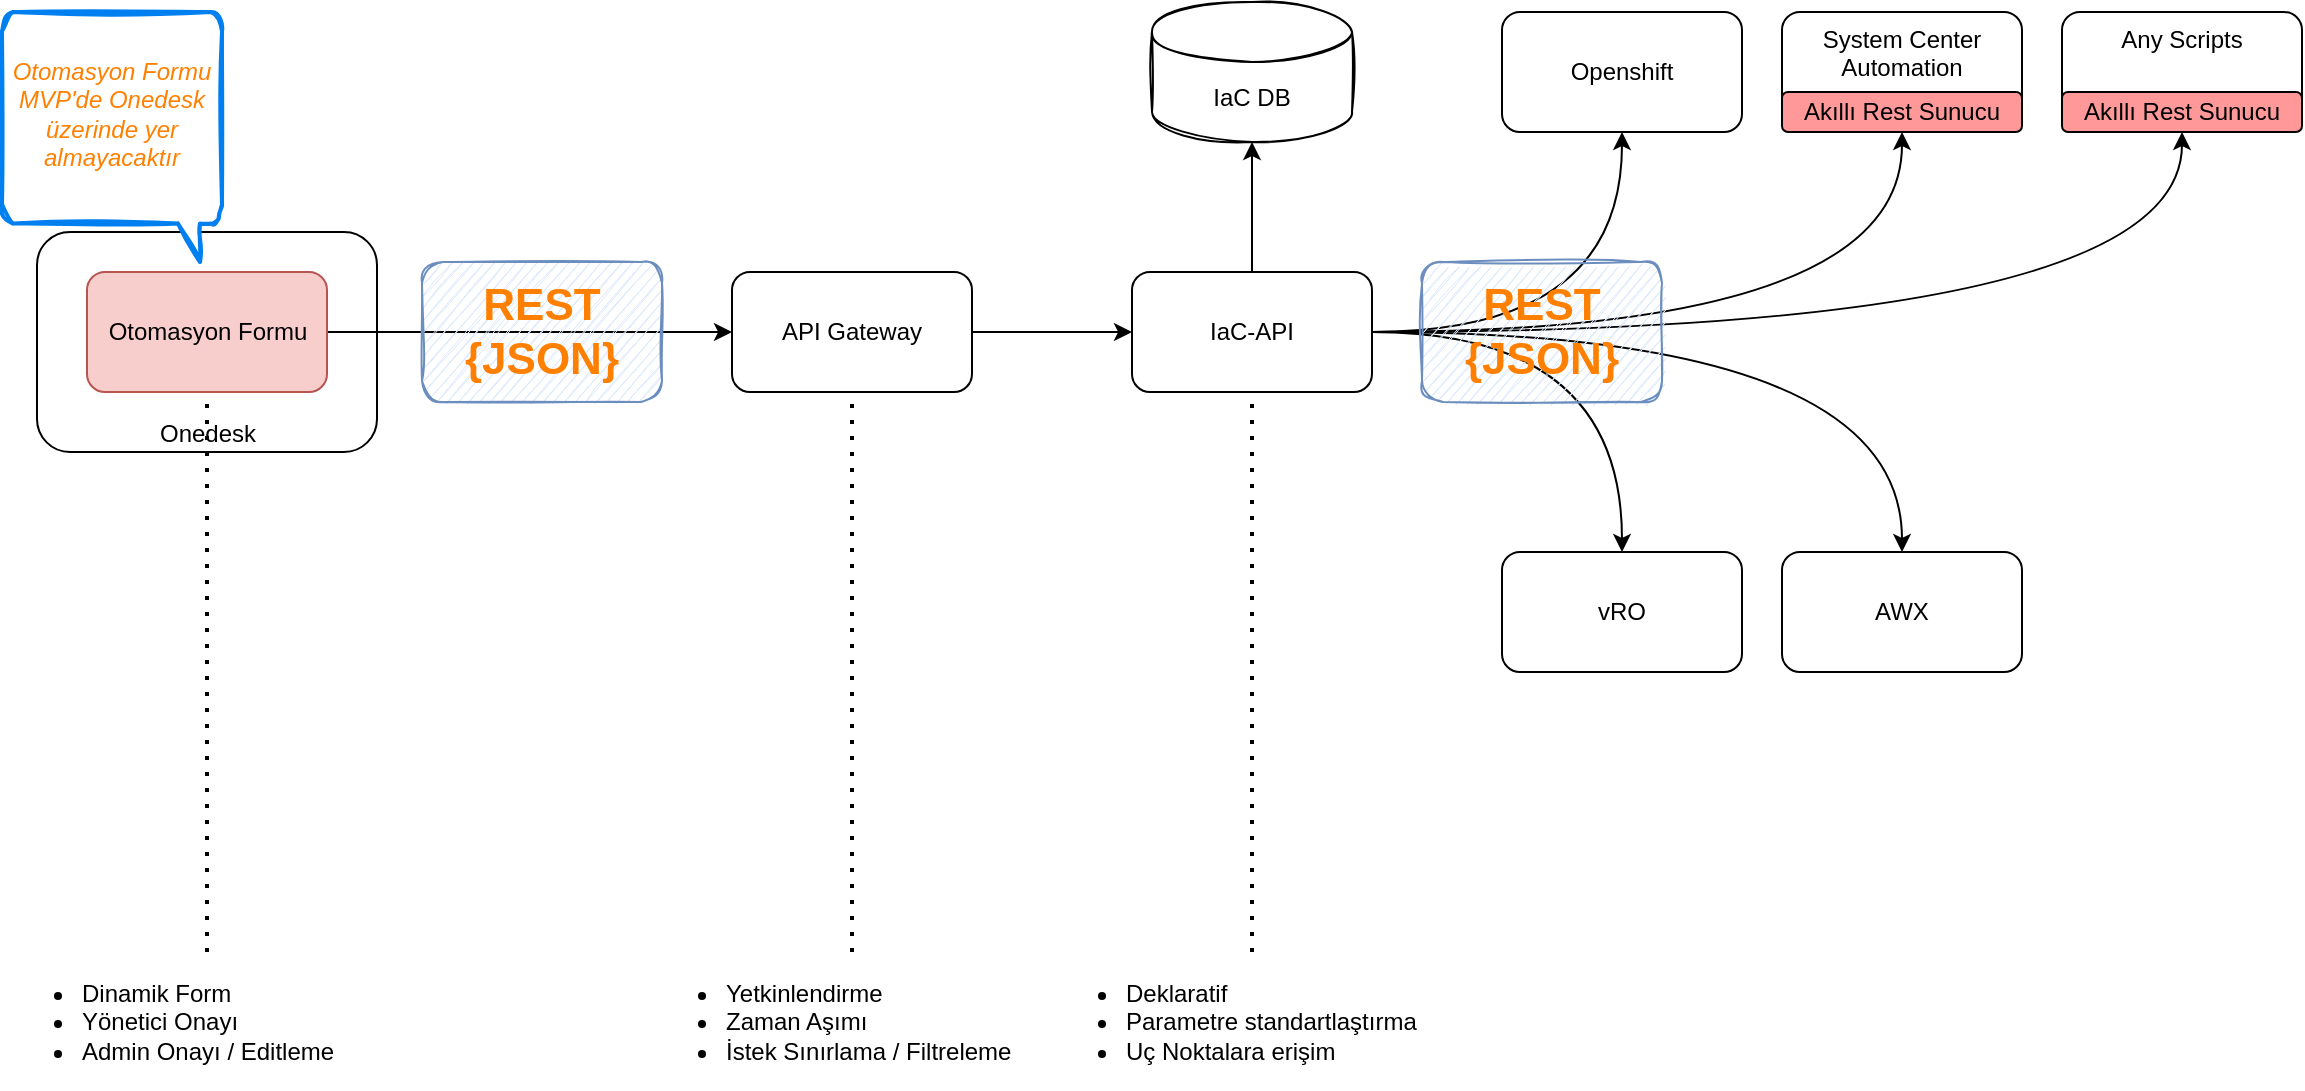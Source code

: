 <mxfile version="14.6.10" type="github" pages="2">
  <diagram id="VId-ajfQ98P209X-Y0n-" name="Genel Bakış">
    <mxGraphModel dx="2148" dy="865" grid="1" gridSize="10" guides="1" tooltips="1" connect="1" arrows="1" fold="1" page="1" pageScale="1" pageWidth="850" pageHeight="1100" math="0" shadow="0">
      <root>
        <mxCell id="0" />
        <mxCell id="1" parent="0" />
        <mxCell id="7JM_dHLCx0jgmLOJxTqQ-1" value="Onedesk" style="rounded=1;whiteSpace=wrap;html=1;verticalAlign=bottom;" parent="1" vertex="1">
          <mxGeometry x="-42.5" y="240" width="170" height="110" as="geometry" />
        </mxCell>
        <mxCell id="7JM_dHLCx0jgmLOJxTqQ-5" value="" style="edgeStyle=orthogonalEdgeStyle;rounded=0;orthogonalLoop=1;jettySize=auto;html=1;" parent="1" source="7JM_dHLCx0jgmLOJxTqQ-2" target="7JM_dHLCx0jgmLOJxTqQ-4" edge="1">
          <mxGeometry relative="1" as="geometry" />
        </mxCell>
        <mxCell id="7JM_dHLCx0jgmLOJxTqQ-2" value="Otomasyon Formu" style="whiteSpace=wrap;html=1;rounded=1;fillColor=#f8cecc;strokeColor=#b85450;" parent="1" vertex="1">
          <mxGeometry x="-17.5" y="260" width="120" height="60" as="geometry" />
        </mxCell>
        <mxCell id="7JM_dHLCx0jgmLOJxTqQ-7" value="" style="edgeStyle=orthogonalEdgeStyle;rounded=0;orthogonalLoop=1;jettySize=auto;html=1;" parent="1" source="7JM_dHLCx0jgmLOJxTqQ-4" target="7JM_dHLCx0jgmLOJxTqQ-6" edge="1">
          <mxGeometry relative="1" as="geometry" />
        </mxCell>
        <mxCell id="7JM_dHLCx0jgmLOJxTqQ-4" value="API Gateway" style="whiteSpace=wrap;html=1;rounded=1;" parent="1" vertex="1">
          <mxGeometry x="305" y="260" width="120" height="60" as="geometry" />
        </mxCell>
        <mxCell id="7JM_dHLCx0jgmLOJxTqQ-11" value="" style="edgeStyle=orthogonalEdgeStyle;orthogonalLoop=1;jettySize=auto;html=1;curved=1;" parent="1" source="7JM_dHLCx0jgmLOJxTqQ-6" target="7JM_dHLCx0jgmLOJxTqQ-10" edge="1">
          <mxGeometry relative="1" as="geometry" />
        </mxCell>
        <mxCell id="7JM_dHLCx0jgmLOJxTqQ-13" value="" style="edgeStyle=orthogonalEdgeStyle;curved=1;orthogonalLoop=1;jettySize=auto;html=1;" parent="1" source="7JM_dHLCx0jgmLOJxTqQ-6" target="7JM_dHLCx0jgmLOJxTqQ-12" edge="1">
          <mxGeometry relative="1" as="geometry" />
        </mxCell>
        <mxCell id="7JM_dHLCx0jgmLOJxTqQ-15" style="edgeStyle=orthogonalEdgeStyle;curved=1;orthogonalLoop=1;jettySize=auto;html=1;exitX=1;exitY=0.5;exitDx=0;exitDy=0;entryX=0.5;entryY=0;entryDx=0;entryDy=0;" parent="1" source="7JM_dHLCx0jgmLOJxTqQ-6" target="7JM_dHLCx0jgmLOJxTqQ-17" edge="1">
          <mxGeometry relative="1" as="geometry">
            <mxPoint x="830" y="350" as="targetPoint" />
          </mxGeometry>
        </mxCell>
        <mxCell id="7JM_dHLCx0jgmLOJxTqQ-18" style="edgeStyle=orthogonalEdgeStyle;curved=1;orthogonalLoop=1;jettySize=auto;html=1;exitX=1;exitY=0.5;exitDx=0;exitDy=0;" parent="1" source="7JM_dHLCx0jgmLOJxTqQ-6" target="7JM_dHLCx0jgmLOJxTqQ-19" edge="1">
          <mxGeometry relative="1" as="geometry">
            <mxPoint x="840" y="190" as="targetPoint" />
          </mxGeometry>
        </mxCell>
        <mxCell id="7JM_dHLCx0jgmLOJxTqQ-21" style="edgeStyle=orthogonalEdgeStyle;curved=1;orthogonalLoop=1;jettySize=auto;html=1;exitX=1;exitY=0.5;exitDx=0;exitDy=0;" parent="1" source="7JM_dHLCx0jgmLOJxTqQ-6" target="7JM_dHLCx0jgmLOJxTqQ-22" edge="1">
          <mxGeometry relative="1" as="geometry">
            <mxPoint x="990" y="190" as="targetPoint" />
          </mxGeometry>
        </mxCell>
        <mxCell id="8VDNmyt1V28xNYrLHUua-4" value="" style="edgeStyle=orthogonalEdgeStyle;rounded=0;orthogonalLoop=1;jettySize=auto;html=1;" edge="1" parent="1" source="7JM_dHLCx0jgmLOJxTqQ-6" target="8VDNmyt1V28xNYrLHUua-2">
          <mxGeometry relative="1" as="geometry" />
        </mxCell>
        <mxCell id="7JM_dHLCx0jgmLOJxTqQ-6" value="IaC-API" style="whiteSpace=wrap;html=1;rounded=1;" parent="1" vertex="1">
          <mxGeometry x="505" y="260" width="120" height="60" as="geometry" />
        </mxCell>
        <mxCell id="7JM_dHLCx0jgmLOJxTqQ-10" value="vRO" style="whiteSpace=wrap;html=1;rounded=1;" parent="1" vertex="1">
          <mxGeometry x="690" y="400" width="120" height="60" as="geometry" />
        </mxCell>
        <mxCell id="7JM_dHLCx0jgmLOJxTqQ-12" value="Openshift" style="whiteSpace=wrap;html=1;rounded=1;" parent="1" vertex="1">
          <mxGeometry x="690" y="130" width="120" height="60" as="geometry" />
        </mxCell>
        <mxCell id="7JM_dHLCx0jgmLOJxTqQ-17" value="AWX" style="rounded=1;whiteSpace=wrap;html=1;" parent="1" vertex="1">
          <mxGeometry x="830" y="400" width="120" height="60" as="geometry" />
        </mxCell>
        <mxCell id="7JM_dHLCx0jgmLOJxTqQ-19" value="System Center Automation" style="rounded=1;whiteSpace=wrap;html=1;verticalAlign=top;" parent="1" vertex="1">
          <mxGeometry x="830" y="130" width="120" height="60" as="geometry" />
        </mxCell>
        <mxCell id="7JM_dHLCx0jgmLOJxTqQ-22" value="Any Scripts" style="rounded=1;whiteSpace=wrap;html=1;verticalAlign=top;" parent="1" vertex="1">
          <mxGeometry x="970" y="130" width="120" height="60" as="geometry" />
        </mxCell>
        <mxCell id="7JM_dHLCx0jgmLOJxTqQ-23" value="Akıllı Rest Sunucu" style="rounded=1;whiteSpace=wrap;html=1;fillColor=#FF9999;" parent="1" vertex="1">
          <mxGeometry x="970" y="170" width="120" height="20" as="geometry" />
        </mxCell>
        <mxCell id="7JM_dHLCx0jgmLOJxTqQ-25" value="Akıllı Rest Sunucu" style="rounded=1;whiteSpace=wrap;html=1;fillColor=#FF9999;" parent="1" vertex="1">
          <mxGeometry x="830" y="170" width="120" height="20" as="geometry" />
        </mxCell>
        <mxCell id="7JM_dHLCx0jgmLOJxTqQ-35" value="" style="endArrow=none;dashed=1;html=1;dashPattern=1 3;strokeWidth=2;entryX=0.5;entryY=1;entryDx=0;entryDy=0;exitX=0.5;exitY=0;exitDx=0;exitDy=0;" parent="1" source="7JM_dHLCx0jgmLOJxTqQ-37" target="7JM_dHLCx0jgmLOJxTqQ-2" edge="1">
          <mxGeometry width="50" height="50" relative="1" as="geometry">
            <mxPoint x="42.5" y="470" as="sourcePoint" />
            <mxPoint x="77.5" y="380" as="targetPoint" />
          </mxGeometry>
        </mxCell>
        <mxCell id="7JM_dHLCx0jgmLOJxTqQ-37" value="&lt;ul&gt;&lt;li&gt;Dinamik Form&lt;br&gt;&lt;/li&gt;&lt;li&gt;Yönetici Onayı&lt;/li&gt;&lt;li&gt;Admin Onayı / Editleme&lt;/li&gt;&lt;/ul&gt;" style="text;html=1;strokeColor=none;fillColor=none;align=left;verticalAlign=middle;whiteSpace=wrap;rounded=0;dashed=1;spacingTop=10;spacing=0;" parent="1" vertex="1">
          <mxGeometry x="-60" y="600" width="205" height="60" as="geometry" />
        </mxCell>
        <mxCell id="7JM_dHLCx0jgmLOJxTqQ-38" value="" style="endArrow=none;dashed=1;html=1;dashPattern=1 3;strokeWidth=2;entryX=0.5;entryY=1;entryDx=0;entryDy=0;exitX=0.5;exitY=0;exitDx=0;exitDy=0;" parent="1" source="7JM_dHLCx0jgmLOJxTqQ-39" target="7JM_dHLCx0jgmLOJxTqQ-4" edge="1">
          <mxGeometry width="50" height="50" relative="1" as="geometry">
            <mxPoint x="370" y="600" as="sourcePoint" />
            <mxPoint x="360" y="370" as="targetPoint" />
          </mxGeometry>
        </mxCell>
        <mxCell id="7JM_dHLCx0jgmLOJxTqQ-39" value="&lt;ul&gt;&lt;li&gt;Yetkinlendirme&lt;/li&gt;&lt;li&gt;Zaman Aşımı&lt;/li&gt;&lt;li&gt;İstek Sınırlama / Filtreleme&lt;/li&gt;&lt;/ul&gt;" style="text;html=1;strokeColor=none;fillColor=none;align=left;verticalAlign=middle;whiteSpace=wrap;rounded=0;dashed=1;spacingTop=10;spacing=-1;" parent="1" vertex="1">
          <mxGeometry x="262.5" y="600" width="205" height="60" as="geometry" />
        </mxCell>
        <mxCell id="7JM_dHLCx0jgmLOJxTqQ-43" value="" style="endArrow=none;dashed=1;html=1;dashPattern=1 3;strokeWidth=2;entryX=0.5;entryY=1;entryDx=0;entryDy=0;" parent="1" target="7JM_dHLCx0jgmLOJxTqQ-6" edge="1">
          <mxGeometry width="50" height="50" relative="1" as="geometry">
            <mxPoint x="565" y="600" as="sourcePoint" />
            <mxPoint x="580" y="380" as="targetPoint" />
          </mxGeometry>
        </mxCell>
        <mxCell id="7JM_dHLCx0jgmLOJxTqQ-44" value="&lt;ul&gt;&lt;li&gt;Deklaratif&lt;/li&gt;&lt;li&gt;Parametre standartlaştırma&lt;/li&gt;&lt;li&gt;Uç Noktalara erişim&lt;/li&gt;&lt;/ul&gt;" style="text;html=1;strokeColor=none;fillColor=none;align=left;verticalAlign=middle;whiteSpace=wrap;rounded=0;dashed=1;spacingTop=10;spacing=-1;" parent="1" vertex="1">
          <mxGeometry x="462.5" y="600" width="205" height="60" as="geometry" />
        </mxCell>
        <mxCell id="8VDNmyt1V28xNYrLHUua-2" value="IaC DB" style="shape=cylinder3;whiteSpace=wrap;html=1;boundedLbl=1;backgroundOutline=1;size=15;sketch=1;" vertex="1" parent="1">
          <mxGeometry x="515" y="125" width="100" height="70" as="geometry" />
        </mxCell>
        <mxCell id="7JM_dHLCx0jgmLOJxTqQ-27" value="&lt;font color=&quot;#ff8000&quot;&gt;&lt;span style=&quot;font-size: 22px&quot;&gt;REST&lt;br&gt;{JSON}&lt;/span&gt;&lt;/font&gt;" style="text;html=1;strokeColor=#6c8ebf;fillColor=#dae8fc;align=center;verticalAlign=middle;whiteSpace=wrap;rounded=1;fontStyle=1;sketch=1;" parent="1" vertex="1">
          <mxGeometry x="650" y="255" width="120" height="70" as="geometry" />
        </mxCell>
        <mxCell id="8VDNmyt1V28xNYrLHUua-1" value="&lt;font color=&quot;#ff8000&quot;&gt;&lt;span style=&quot;font-size: 22px&quot;&gt;REST&lt;br&gt;{JSON}&lt;/span&gt;&lt;/font&gt;" style="text;html=1;strokeColor=#6c8ebf;fillColor=#dae8fc;align=center;verticalAlign=middle;whiteSpace=wrap;rounded=1;fontStyle=1;sketch=1;" vertex="1" parent="1">
          <mxGeometry x="150" y="255" width="120" height="70" as="geometry" />
        </mxCell>
        <mxCell id="UUJxOkoBi3XpgykkHbke-4" value="" style="group;sketch=1;shadow=0;rounded=0;glass=0;" vertex="1" connectable="0" parent="1">
          <mxGeometry x="-60" y="130" width="110" height="125" as="geometry" />
        </mxCell>
        <mxCell id="UUJxOkoBi3XpgykkHbke-1" value="" style="html=1;verticalLabelPosition=bottom;align=center;labelBackgroundColor=#ffffff;verticalAlign=top;strokeWidth=2;strokeColor=#0080F0;shadow=0;dashed=0;shape=mxgraph.ios7.icons.message;sketch=1;gradientColor=none;" vertex="1" parent="UUJxOkoBi3XpgykkHbke-4">
          <mxGeometry width="110.0" height="125" as="geometry" />
        </mxCell>
        <mxCell id="UUJxOkoBi3XpgykkHbke-3" value="&lt;i&gt;&lt;font color=&quot;#ff8000&quot;&gt;Otomasyon Formu MVP&#39;de Onedesk üzerinde yer almayacaktır&lt;/font&gt;&lt;/i&gt;" style="text;html=1;strokeColor=none;fillColor=none;align=center;verticalAlign=middle;whiteSpace=wrap;rounded=0;sketch=1;" vertex="1" parent="UUJxOkoBi3XpgykkHbke-4">
          <mxGeometry y="3.906" width="110.0" height="93.75" as="geometry" />
        </mxCell>
      </root>
    </mxGraphModel>
  </diagram>
  <diagram id="XYSmCqaeaFCwiv6yXNW9" name="Otomasyon formu">
    <mxGraphModel dx="1298" dy="865" grid="1" gridSize="10" guides="1" tooltips="1" connect="1" arrows="1" fold="1" page="1" pageScale="1" pageWidth="850" pageHeight="1100" math="0" shadow="0">
      <root>
        <mxCell id="YrPbLmzmsF6Ynffbb50k-0" />
        <mxCell id="YrPbLmzmsF6Ynffbb50k-1" parent="YrPbLmzmsF6Ynffbb50k-0" />
        <mxCell id="YrPbLmzmsF6Ynffbb50k-2" value="" style="rounded=1;whiteSpace=wrap;html=1;sketch=1;" vertex="1" parent="YrPbLmzmsF6Ynffbb50k-1">
          <mxGeometry x="90" y="100" width="500" height="540" as="geometry" />
        </mxCell>
        <mxCell id="tSYqEvtPWYhmdoixckMq-0" value="&lt;br&gt;Platform:" style="rounded=1;whiteSpace=wrap;html=1;shadow=0;glass=0;sketch=1;strokeColor=#000000;gradientColor=none;verticalAlign=top;align=left;spacingLeft=10;labelBackgroundColor=#ffffff;" vertex="1" parent="YrPbLmzmsF6Ynffbb50k-1">
          <mxGeometry x="140" y="160" width="400" height="60" as="geometry" />
        </mxCell>
        <mxCell id="YrPbLmzmsF6Ynffbb50k-3" value="Openshift" style="rounded=1;fillColor=#F1F2F4;html=1;fontColor=#596780;align=left;fontSize=12;spacingLeft=10;sketch=1;labelBorderColor=none;" vertex="1" parent="YrPbLmzmsF6Ynffbb50k-1">
          <mxGeometry x="240" y="173.5" width="270" height="33" as="geometry" />
        </mxCell>
        <mxCell id="YrPbLmzmsF6Ynffbb50k-4" value="" style="shape=triangle;direction=south;fillColor=#596780;strokeColor=none;html=1" vertex="1" parent="YrPbLmzmsF6Ynffbb50k-3">
          <mxGeometry x="1" y="0.5" width="12" height="6" relative="1" as="geometry">
            <mxPoint x="-20" y="-3" as="offset" />
          </mxGeometry>
        </mxCell>
        <mxCell id="tSYqEvtPWYhmdoixckMq-1" value="Operation:" style="rounded=1;whiteSpace=wrap;html=1;shadow=0;glass=0;sketch=1;strokeColor=#000000;gradientColor=none;verticalAlign=middle;align=left;spacingLeft=10;" vertex="1" parent="YrPbLmzmsF6Ynffbb50k-1">
          <mxGeometry x="140" y="250" width="400" height="60" as="geometry" />
        </mxCell>
        <mxCell id="tSYqEvtPWYhmdoixckMq-2" value="New namespace" style="rounded=1;fillColor=#F1F2F4;html=1;fontColor=#596780;align=left;fontSize=12;spacingLeft=10;sketch=1;labelBorderColor=none;" vertex="1" parent="YrPbLmzmsF6Ynffbb50k-1">
          <mxGeometry x="240" y="263.5" width="270" height="33" as="geometry" />
        </mxCell>
        <mxCell id="tSYqEvtPWYhmdoixckMq-3" value="" style="shape=triangle;direction=south;fillColor=#596780;strokeColor=none;html=1" vertex="1" parent="tSYqEvtPWYhmdoixckMq-2">
          <mxGeometry x="1" y="0.5" width="12" height="6" relative="1" as="geometry">
            <mxPoint x="-20" y="-3" as="offset" />
          </mxGeometry>
        </mxCell>
        <mxCell id="tSYqEvtPWYhmdoixckMq-5" value="Parameters:" style="rounded=1;whiteSpace=wrap;html=1;shadow=0;glass=0;sketch=1;strokeColor=#000000;gradientColor=none;verticalAlign=middle;align=left;spacingLeft=10;" vertex="1" parent="YrPbLmzmsF6Ynffbb50k-1">
          <mxGeometry x="140" y="340" width="400" height="240" as="geometry" />
        </mxCell>
        <mxCell id="tSYqEvtPWYhmdoixckMq-8" value="&lt;br&gt;" style="rounded=1;whiteSpace=wrap;html=1;shadow=0;glass=0;sketch=1;strokeColor=#000000;gradientColor=none;verticalAlign=top;align=left;spacingLeft=10;labelBackgroundColor=#ffffff;" vertex="1" parent="YrPbLmzmsF6Ynffbb50k-1">
          <mxGeometry x="235" y="350" width="285" height="220" as="geometry" />
        </mxCell>
      </root>
    </mxGraphModel>
  </diagram>
</mxfile>
